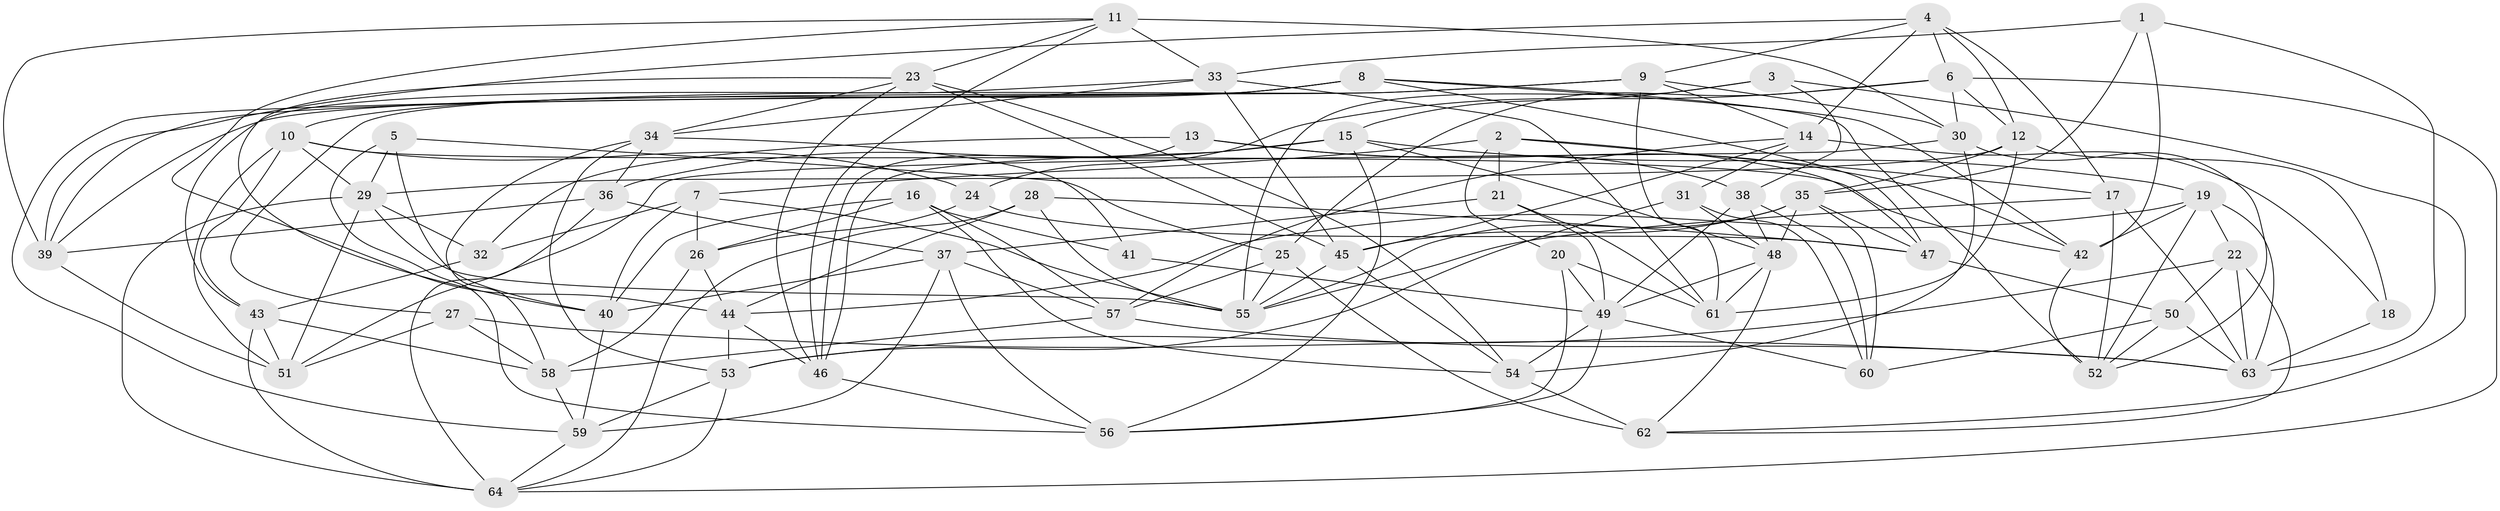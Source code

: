 // original degree distribution, {4: 1.0}
// Generated by graph-tools (version 1.1) at 2025/03/03/09/25 03:03:07]
// undirected, 64 vertices, 177 edges
graph export_dot {
graph [start="1"]
  node [color=gray90,style=filled];
  1;
  2;
  3;
  4;
  5;
  6;
  7;
  8;
  9;
  10;
  11;
  12;
  13;
  14;
  15;
  16;
  17;
  18;
  19;
  20;
  21;
  22;
  23;
  24;
  25;
  26;
  27;
  28;
  29;
  30;
  31;
  32;
  33;
  34;
  35;
  36;
  37;
  38;
  39;
  40;
  41;
  42;
  43;
  44;
  45;
  46;
  47;
  48;
  49;
  50;
  51;
  52;
  53;
  54;
  55;
  56;
  57;
  58;
  59;
  60;
  61;
  62;
  63;
  64;
  1 -- 33 [weight=1.0];
  1 -- 35 [weight=1.0];
  1 -- 42 [weight=1.0];
  1 -- 63 [weight=1.0];
  2 -- 7 [weight=1.0];
  2 -- 17 [weight=2.0];
  2 -- 20 [weight=1.0];
  2 -- 21 [weight=1.0];
  2 -- 47 [weight=1.0];
  3 -- 15 [weight=1.0];
  3 -- 38 [weight=1.0];
  3 -- 55 [weight=1.0];
  3 -- 62 [weight=1.0];
  4 -- 6 [weight=1.0];
  4 -- 9 [weight=1.0];
  4 -- 12 [weight=1.0];
  4 -- 14 [weight=1.0];
  4 -- 17 [weight=1.0];
  4 -- 39 [weight=1.0];
  5 -- 25 [weight=1.0];
  5 -- 29 [weight=1.0];
  5 -- 40 [weight=1.0];
  5 -- 56 [weight=1.0];
  6 -- 12 [weight=1.0];
  6 -- 24 [weight=1.0];
  6 -- 25 [weight=1.0];
  6 -- 30 [weight=1.0];
  6 -- 64 [weight=1.0];
  7 -- 26 [weight=1.0];
  7 -- 32 [weight=2.0];
  7 -- 40 [weight=1.0];
  7 -- 55 [weight=1.0];
  8 -- 10 [weight=1.0];
  8 -- 39 [weight=1.0];
  8 -- 42 [weight=1.0];
  8 -- 47 [weight=1.0];
  8 -- 52 [weight=1.0];
  8 -- 59 [weight=1.0];
  9 -- 14 [weight=1.0];
  9 -- 27 [weight=1.0];
  9 -- 30 [weight=1.0];
  9 -- 39 [weight=1.0];
  9 -- 61 [weight=1.0];
  10 -- 24 [weight=1.0];
  10 -- 29 [weight=1.0];
  10 -- 42 [weight=1.0];
  10 -- 43 [weight=1.0];
  10 -- 51 [weight=1.0];
  11 -- 23 [weight=1.0];
  11 -- 30 [weight=1.0];
  11 -- 33 [weight=1.0];
  11 -- 39 [weight=1.0];
  11 -- 44 [weight=1.0];
  11 -- 46 [weight=1.0];
  12 -- 18 [weight=1.0];
  12 -- 29 [weight=1.0];
  12 -- 35 [weight=1.0];
  12 -- 61 [weight=1.0];
  13 -- 32 [weight=1.0];
  13 -- 38 [weight=1.0];
  13 -- 42 [weight=1.0];
  13 -- 46 [weight=1.0];
  14 -- 18 [weight=1.0];
  14 -- 31 [weight=1.0];
  14 -- 45 [weight=1.0];
  14 -- 57 [weight=1.0];
  15 -- 19 [weight=1.0];
  15 -- 36 [weight=1.0];
  15 -- 46 [weight=1.0];
  15 -- 48 [weight=1.0];
  15 -- 56 [weight=1.0];
  16 -- 26 [weight=2.0];
  16 -- 40 [weight=1.0];
  16 -- 41 [weight=1.0];
  16 -- 54 [weight=1.0];
  16 -- 57 [weight=1.0];
  17 -- 52 [weight=1.0];
  17 -- 55 [weight=1.0];
  17 -- 63 [weight=1.0];
  18 -- 63 [weight=2.0];
  19 -- 22 [weight=1.0];
  19 -- 42 [weight=1.0];
  19 -- 44 [weight=1.0];
  19 -- 52 [weight=1.0];
  19 -- 63 [weight=1.0];
  20 -- 49 [weight=1.0];
  20 -- 56 [weight=1.0];
  20 -- 61 [weight=1.0];
  21 -- 37 [weight=1.0];
  21 -- 49 [weight=1.0];
  21 -- 61 [weight=1.0];
  22 -- 50 [weight=1.0];
  22 -- 53 [weight=1.0];
  22 -- 62 [weight=1.0];
  22 -- 63 [weight=2.0];
  23 -- 34 [weight=1.0];
  23 -- 40 [weight=1.0];
  23 -- 45 [weight=1.0];
  23 -- 46 [weight=1.0];
  23 -- 54 [weight=1.0];
  24 -- 26 [weight=1.0];
  24 -- 47 [weight=1.0];
  25 -- 55 [weight=1.0];
  25 -- 57 [weight=1.0];
  25 -- 62 [weight=2.0];
  26 -- 44 [weight=1.0];
  26 -- 58 [weight=1.0];
  27 -- 51 [weight=1.0];
  27 -- 58 [weight=1.0];
  27 -- 63 [weight=1.0];
  28 -- 44 [weight=1.0];
  28 -- 47 [weight=1.0];
  28 -- 55 [weight=1.0];
  28 -- 64 [weight=1.0];
  29 -- 32 [weight=2.0];
  29 -- 51 [weight=1.0];
  29 -- 55 [weight=1.0];
  29 -- 64 [weight=1.0];
  30 -- 51 [weight=1.0];
  30 -- 52 [weight=1.0];
  30 -- 54 [weight=1.0];
  31 -- 48 [weight=1.0];
  31 -- 53 [weight=1.0];
  31 -- 60 [weight=1.0];
  32 -- 43 [weight=1.0];
  33 -- 34 [weight=1.0];
  33 -- 43 [weight=1.0];
  33 -- 45 [weight=1.0];
  33 -- 61 [weight=1.0];
  34 -- 36 [weight=1.0];
  34 -- 41 [weight=1.0];
  34 -- 53 [weight=1.0];
  34 -- 58 [weight=1.0];
  35 -- 45 [weight=1.0];
  35 -- 47 [weight=1.0];
  35 -- 48 [weight=2.0];
  35 -- 55 [weight=1.0];
  35 -- 60 [weight=1.0];
  36 -- 37 [weight=1.0];
  36 -- 39 [weight=1.0];
  36 -- 64 [weight=2.0];
  37 -- 40 [weight=1.0];
  37 -- 56 [weight=1.0];
  37 -- 57 [weight=1.0];
  37 -- 59 [weight=1.0];
  38 -- 48 [weight=1.0];
  38 -- 49 [weight=2.0];
  38 -- 60 [weight=1.0];
  39 -- 51 [weight=1.0];
  40 -- 59 [weight=1.0];
  41 -- 49 [weight=2.0];
  42 -- 52 [weight=1.0];
  43 -- 51 [weight=1.0];
  43 -- 58 [weight=1.0];
  43 -- 64 [weight=1.0];
  44 -- 46 [weight=1.0];
  44 -- 53 [weight=1.0];
  45 -- 54 [weight=1.0];
  45 -- 55 [weight=1.0];
  46 -- 56 [weight=1.0];
  47 -- 50 [weight=1.0];
  48 -- 49 [weight=1.0];
  48 -- 61 [weight=1.0];
  48 -- 62 [weight=1.0];
  49 -- 54 [weight=1.0];
  49 -- 56 [weight=1.0];
  49 -- 60 [weight=1.0];
  50 -- 52 [weight=1.0];
  50 -- 60 [weight=2.0];
  50 -- 63 [weight=1.0];
  53 -- 59 [weight=1.0];
  53 -- 64 [weight=1.0];
  54 -- 62 [weight=1.0];
  57 -- 58 [weight=1.0];
  57 -- 63 [weight=1.0];
  58 -- 59 [weight=1.0];
  59 -- 64 [weight=1.0];
}
